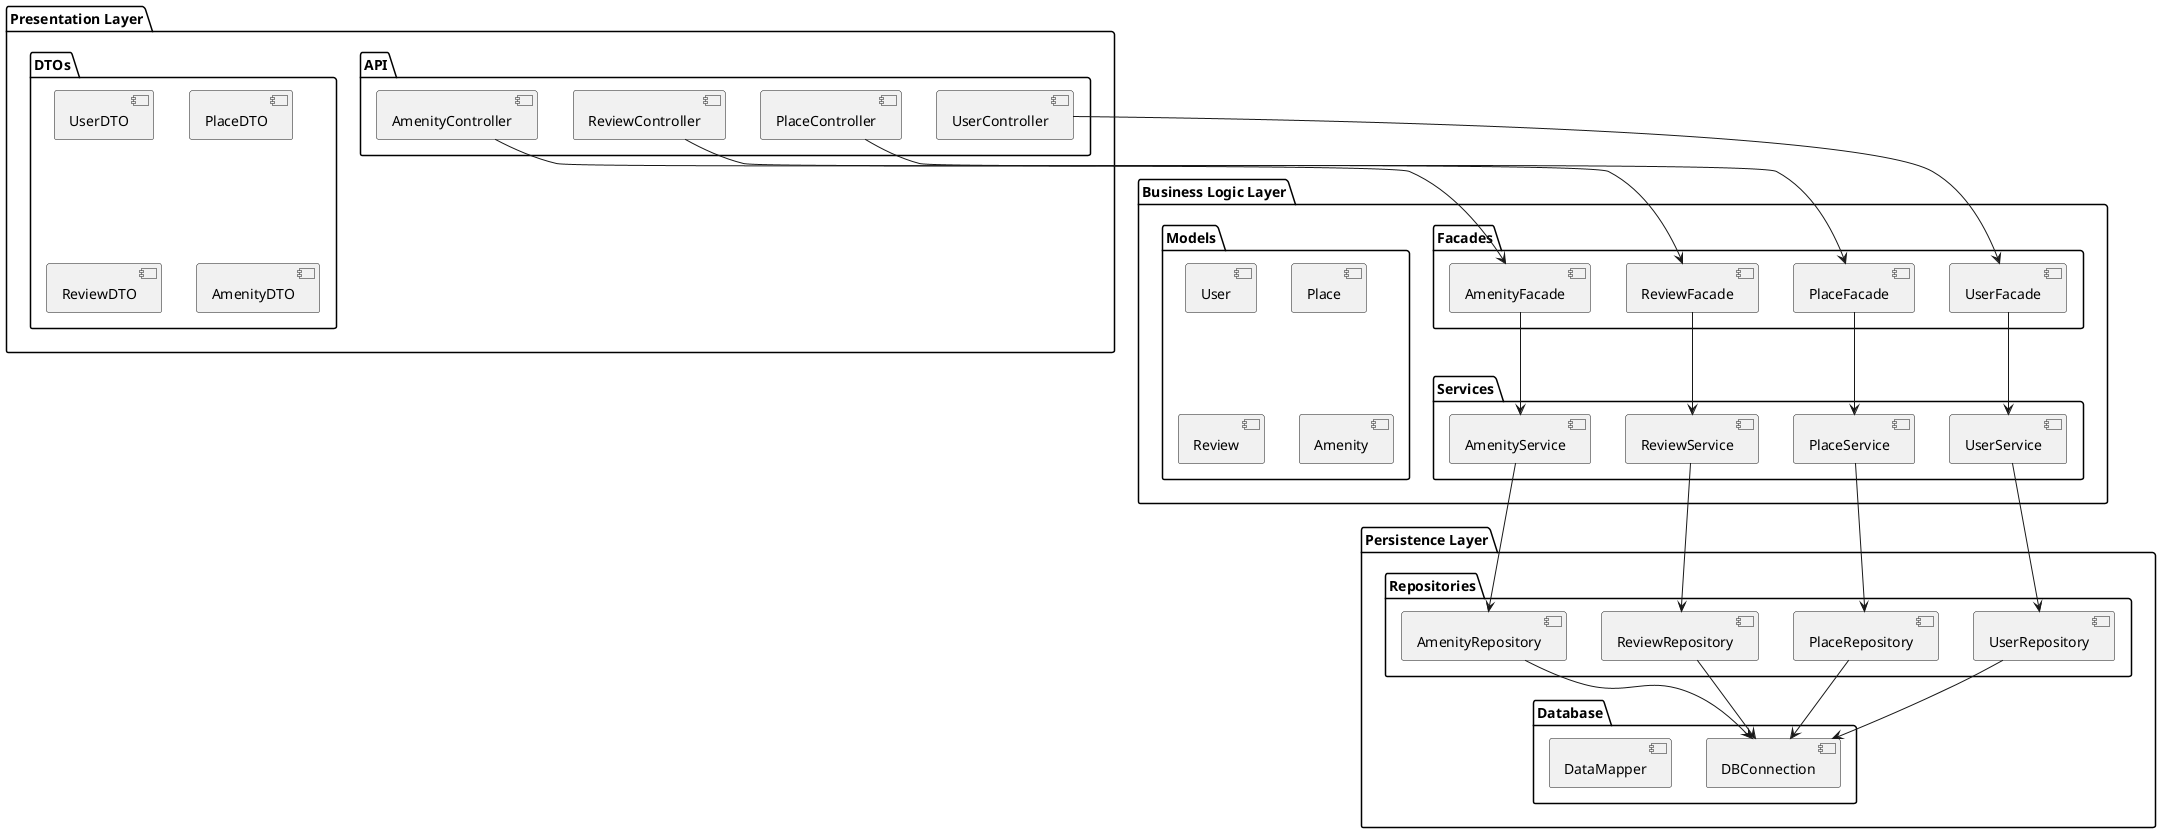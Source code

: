 @startuml HBnB Package Diagram

package "Presentation Layer" {
    package "API" {
        [UserController]
        [PlaceController]
        [ReviewController]
        [AmenityController]
    }
    package "DTOs" {
        [UserDTO]
        [PlaceDTO]
        [ReviewDTO]
        [AmenityDTO]
    }
}

package "Business Logic Layer" {
    package "Facades" {
        [UserFacade]
        [PlaceFacade]
        [ReviewFacade]
        [AmenityFacade]
    }
    
    package "Services" {
        [UserService]
        [PlaceService]
        [ReviewService]
        [AmenityService]
    }
    
    package "Models" {
        [User]
        [Place]
        [Review]
        [Amenity]
    }
}

package "Persistence Layer" {
    package "Repositories" {
        [UserRepository]
        [PlaceRepository]
        [ReviewRepository]
        [AmenityRepository]
    }
    package "Database" {
        [DBConnection]
        [DataMapper]
    }
}

' Relations
[UserController] --> [UserFacade]
[PlaceController] --> [PlaceFacade]
[ReviewController] --> [ReviewFacade]
[AmenityController] --> [AmenityFacade]

[UserFacade] --> [UserService]
[PlaceFacade] --> [PlaceService]
[ReviewFacade] --> [ReviewService]
[AmenityFacade] --> [AmenityService]

[UserService] --> [UserRepository]
[PlaceService] --> [PlaceRepository]
[ReviewService] --> [ReviewRepository]
[AmenityService] --> [AmenityRepository]

[UserRepository] --> [DBConnection]
[PlaceRepository] --> [DBConnection]
[ReviewRepository] --> [DBConnection]
[AmenityRepository] --> [DBConnection]

@enduml

